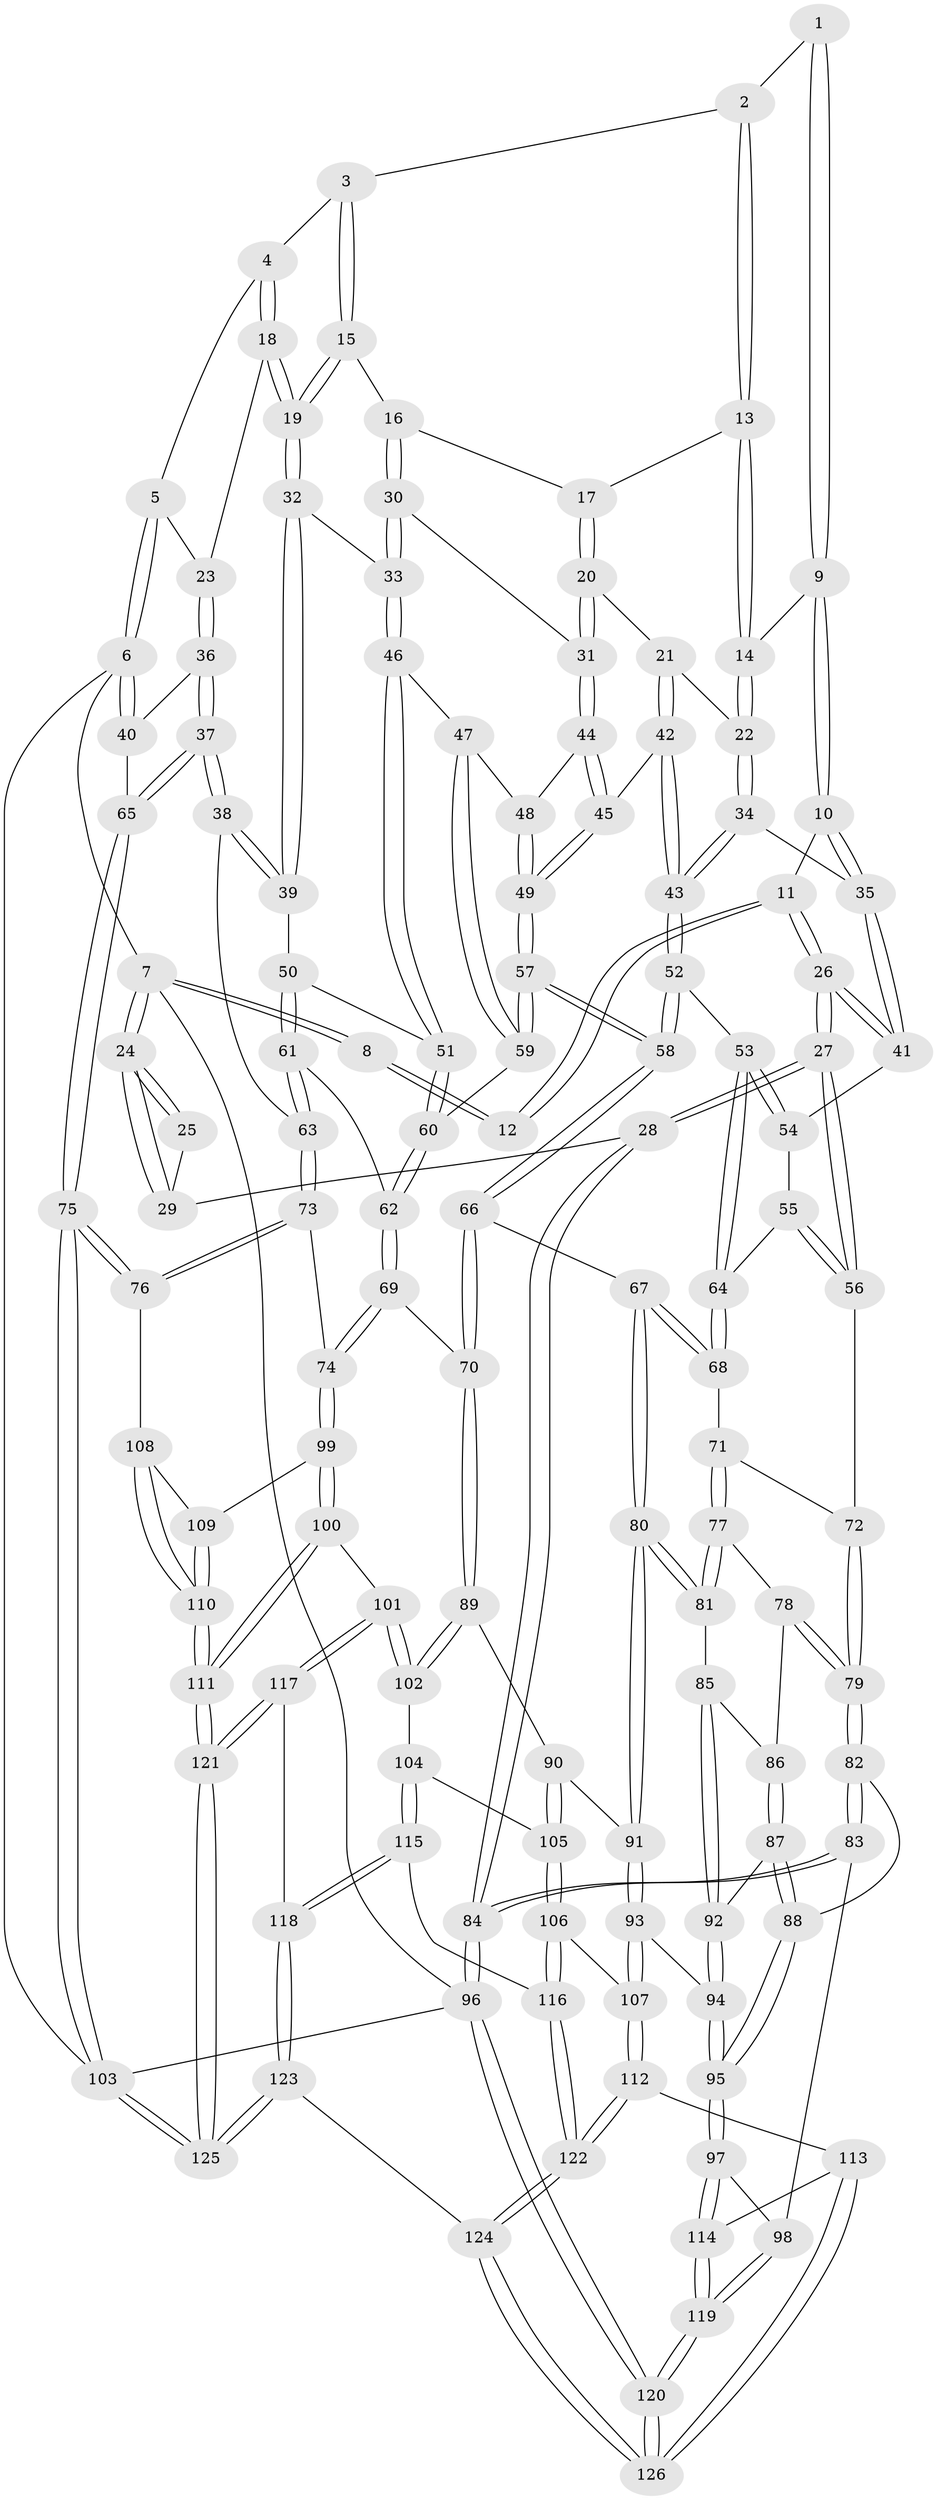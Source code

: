 // Generated by graph-tools (version 1.1) at 2025/59/03/09/25 04:59:54]
// undirected, 126 vertices, 312 edges
graph export_dot {
graph [start="1"]
  node [color=gray90,style=filled];
  1 [pos="+0.36271335949059347+0"];
  2 [pos="+0.42103704903482553+0"];
  3 [pos="+0.7024261806344846+0"];
  4 [pos="+0.856671966428694+0"];
  5 [pos="+1+0"];
  6 [pos="+1+0"];
  7 [pos="+0+0"];
  8 [pos="+0.11227237376807096+0"];
  9 [pos="+0.2713234386751307+0.15945423941363665"];
  10 [pos="+0.21088808935834558+0.1784221382331053"];
  11 [pos="+0.1657831269298364+0.17105105109615537"];
  12 [pos="+0.15357623220124864+0.14347841176460663"];
  13 [pos="+0.43410874219498213+0.1402214219322415"];
  14 [pos="+0.32356256405954864+0.16982020003398154"];
  15 [pos="+0.6535635768871573+0.03175275094390482"];
  16 [pos="+0.5984037750941196+0.15185924870391349"];
  17 [pos="+0.44266720983302327+0.14469774303706728"];
  18 [pos="+0.8354162776768409+0.21341342264745214"];
  19 [pos="+0.8256675212254125+0.21689899911167337"];
  20 [pos="+0.45416243715018684+0.2848885138519237"];
  21 [pos="+0.37672999853103584+0.2794400095383137"];
  22 [pos="+0.36458551940562783+0.2652124596420158"];
  23 [pos="+0.8809454559283428+0.22334873326652363"];
  24 [pos="+0+0"];
  25 [pos="+0.134774990543399+0.13586285343700463"];
  26 [pos="+5.864084003891004e-05+0.3278807106621213"];
  27 [pos="+0+0.4060078019159203"];
  28 [pos="+0+0.41472721201249346"];
  29 [pos="+0+0"];
  30 [pos="+0.6161894822102324+0.21366082982209186"];
  31 [pos="+0.4676643368049774+0.2991056571026898"];
  32 [pos="+0.759724607034603+0.2691690875707344"];
  33 [pos="+0.6486720627005969+0.2575081655113315"];
  34 [pos="+0.27510016354199296+0.32597945575454074"];
  35 [pos="+0.26119761107024453+0.31702558263175695"];
  36 [pos="+0.9006370177746904+0.23582110335414455"];
  37 [pos="+0.9806209443861792+0.45385110314385546"];
  38 [pos="+0.9304311074969427+0.4535832948328858"];
  39 [pos="+0.7924775707132242+0.3774210591221175"];
  40 [pos="+1+0.08962089728671915"];
  41 [pos="+0.19651250147283328+0.37872062855220556"];
  42 [pos="+0.3510334548898668+0.37393847345797204"];
  43 [pos="+0.3277156658147263+0.3804246400052202"];
  44 [pos="+0.46788084029135135+0.3015162380000314"];
  45 [pos="+0.38181776469633166+0.3811125976435633"];
  46 [pos="+0.6318066134261076+0.31066246606314235"];
  47 [pos="+0.5400163680707644+0.3815939862767024"];
  48 [pos="+0.4679424015206901+0.3016183149528411"];
  49 [pos="+0.4431090843579145+0.436653171874646"];
  50 [pos="+0.7019178691466893+0.44144426345184884"];
  51 [pos="+0.6719590498760272+0.41616773932896217"];
  52 [pos="+0.28785540233568907+0.46337516437799914"];
  53 [pos="+0.2864548250852727+0.46467793476000235"];
  54 [pos="+0.19898697063701515+0.3837880524537141"];
  55 [pos="+0.17305396658271338+0.47271787621426936"];
  56 [pos="+0.03023553305455534+0.4760996981671896"];
  57 [pos="+0.4773434208703322+0.4820246668371063"];
  58 [pos="+0.472626366625207+0.48944521260038115"];
  59 [pos="+0.52204576722682+0.4611365723068861"];
  60 [pos="+0.5233872099042093+0.4615823037931028"];
  61 [pos="+0.7024632058658895+0.46935728016196976"];
  62 [pos="+0.6301141272604046+0.5386778366319251"];
  63 [pos="+0.7864608696285875+0.5394336579362707"];
  64 [pos="+0.2666926338581723+0.5091838318096835"];
  65 [pos="+1+0.5217343888140379"];
  66 [pos="+0.45376397282427217+0.5573207905052514"];
  67 [pos="+0.37340304772435157+0.5889315426470474"];
  68 [pos="+0.2668879947399432+0.5117820111890383"];
  69 [pos="+0.6432503244772738+0.6676062090046816"];
  70 [pos="+0.5363599990251806+0.6729724997719572"];
  71 [pos="+0.2441380389337523+0.5445362423245933"];
  72 [pos="+0.12213296884275208+0.5551950320647259"];
  73 [pos="+0.7575759632009504+0.6431194428808333"];
  74 [pos="+0.675709892028158+0.6863954469757716"];
  75 [pos="+1+0.7255143416737982"];
  76 [pos="+1+0.728918299900053"];
  77 [pos="+0.23342797912881455+0.5941296457286342"];
  78 [pos="+0.23097546619947534+0.5994359192317636"];
  79 [pos="+0.14734668753001892+0.6296286231494981"];
  80 [pos="+0.3547569145135102+0.6378295528320269"];
  81 [pos="+0.3347966907857999+0.6390432998061898"];
  82 [pos="+0.12176565304158689+0.6933429537737265"];
  83 [pos="+0.08058369310699645+0.7105137971239516"];
  84 [pos="+0+0.5890049216179374"];
  85 [pos="+0.2574674379939182+0.6633623709283287"];
  86 [pos="+0.2377190190002012+0.627064006531157"];
  87 [pos="+0.17031200940635646+0.6962396125412593"];
  88 [pos="+0.1553499732624228+0.7031666881226294"];
  89 [pos="+0.5040673365735393+0.7097043680899328"];
  90 [pos="+0.45509803773825147+0.7301687221621674"];
  91 [pos="+0.36956578652035454+0.7248419711892982"];
  92 [pos="+0.25553826430166987+0.6763510015350901"];
  93 [pos="+0.32252651670631616+0.769779825934819"];
  94 [pos="+0.2913295920582495+0.7725442494843363"];
  95 [pos="+0.2554651233193076+0.7920448079095764"];
  96 [pos="+0+1"];
  97 [pos="+0.2278867353725064+0.8361608788265282"];
  98 [pos="+0.09594244537419895+0.8089450990842901"];
  99 [pos="+0.6837235515895062+0.732142692494684"];
  100 [pos="+0.6272052298431748+0.8489318886104059"];
  101 [pos="+0.6204348041884423+0.8534554018874759"];
  102 [pos="+0.534635843505544+0.8239272921159208"];
  103 [pos="+1+1"];
  104 [pos="+0.5118840171783862+0.8401402606802796"];
  105 [pos="+0.44780316749934473+0.826944869210444"];
  106 [pos="+0.40292434702547736+0.8708003934131244"];
  107 [pos="+0.3893744207360652+0.8726611081462385"];
  108 [pos="+0.8788848773598678+0.7999210528292025"];
  109 [pos="+0.7283084296018236+0.7692523845454432"];
  110 [pos="+0.7800950553481347+0.9145604102832195"];
  111 [pos="+0.7724329440383887+0.9473639586099756"];
  112 [pos="+0.38073928633172044+0.8872929056038381"];
  113 [pos="+0.29382795983974985+0.9320235679733986"];
  114 [pos="+0.22892712953467456+0.8802749147513138"];
  115 [pos="+0.495774781067152+0.9071413004920675"];
  116 [pos="+0.4804882962735253+0.913930593311718"];
  117 [pos="+0.5996222145868585+0.9049358510276516"];
  118 [pos="+0.5666128343631173+0.9264076839211427"];
  119 [pos="+0+1"];
  120 [pos="+0+1"];
  121 [pos="+0.8276762727293687+1"];
  122 [pos="+0.43804497029490674+1"];
  123 [pos="+0.49701782441344333+1"];
  124 [pos="+0.43867060622504733+1"];
  125 [pos="+0.858581799898426+1"];
  126 [pos="+0.3186593080254425+1"];
  1 -- 2;
  1 -- 9;
  1 -- 9;
  2 -- 3;
  2 -- 13;
  2 -- 13;
  3 -- 4;
  3 -- 15;
  3 -- 15;
  4 -- 5;
  4 -- 18;
  4 -- 18;
  5 -- 6;
  5 -- 6;
  5 -- 23;
  6 -- 7;
  6 -- 40;
  6 -- 40;
  6 -- 103;
  7 -- 8;
  7 -- 8;
  7 -- 24;
  7 -- 24;
  7 -- 96;
  8 -- 12;
  8 -- 12;
  9 -- 10;
  9 -- 10;
  9 -- 14;
  10 -- 11;
  10 -- 35;
  10 -- 35;
  11 -- 12;
  11 -- 12;
  11 -- 26;
  11 -- 26;
  13 -- 14;
  13 -- 14;
  13 -- 17;
  14 -- 22;
  14 -- 22;
  15 -- 16;
  15 -- 19;
  15 -- 19;
  16 -- 17;
  16 -- 30;
  16 -- 30;
  17 -- 20;
  17 -- 20;
  18 -- 19;
  18 -- 19;
  18 -- 23;
  19 -- 32;
  19 -- 32;
  20 -- 21;
  20 -- 31;
  20 -- 31;
  21 -- 22;
  21 -- 42;
  21 -- 42;
  22 -- 34;
  22 -- 34;
  23 -- 36;
  23 -- 36;
  24 -- 25;
  24 -- 25;
  24 -- 29;
  24 -- 29;
  25 -- 29;
  26 -- 27;
  26 -- 27;
  26 -- 41;
  26 -- 41;
  27 -- 28;
  27 -- 28;
  27 -- 56;
  27 -- 56;
  28 -- 29;
  28 -- 84;
  28 -- 84;
  30 -- 31;
  30 -- 33;
  30 -- 33;
  31 -- 44;
  31 -- 44;
  32 -- 33;
  32 -- 39;
  32 -- 39;
  33 -- 46;
  33 -- 46;
  34 -- 35;
  34 -- 43;
  34 -- 43;
  35 -- 41;
  35 -- 41;
  36 -- 37;
  36 -- 37;
  36 -- 40;
  37 -- 38;
  37 -- 38;
  37 -- 65;
  37 -- 65;
  38 -- 39;
  38 -- 39;
  38 -- 63;
  39 -- 50;
  40 -- 65;
  41 -- 54;
  42 -- 43;
  42 -- 43;
  42 -- 45;
  43 -- 52;
  43 -- 52;
  44 -- 45;
  44 -- 45;
  44 -- 48;
  45 -- 49;
  45 -- 49;
  46 -- 47;
  46 -- 51;
  46 -- 51;
  47 -- 48;
  47 -- 59;
  47 -- 59;
  48 -- 49;
  48 -- 49;
  49 -- 57;
  49 -- 57;
  50 -- 51;
  50 -- 61;
  50 -- 61;
  51 -- 60;
  51 -- 60;
  52 -- 53;
  52 -- 58;
  52 -- 58;
  53 -- 54;
  53 -- 54;
  53 -- 64;
  53 -- 64;
  54 -- 55;
  55 -- 56;
  55 -- 56;
  55 -- 64;
  56 -- 72;
  57 -- 58;
  57 -- 58;
  57 -- 59;
  57 -- 59;
  58 -- 66;
  58 -- 66;
  59 -- 60;
  60 -- 62;
  60 -- 62;
  61 -- 62;
  61 -- 63;
  61 -- 63;
  62 -- 69;
  62 -- 69;
  63 -- 73;
  63 -- 73;
  64 -- 68;
  64 -- 68;
  65 -- 75;
  65 -- 75;
  66 -- 67;
  66 -- 70;
  66 -- 70;
  67 -- 68;
  67 -- 68;
  67 -- 80;
  67 -- 80;
  68 -- 71;
  69 -- 70;
  69 -- 74;
  69 -- 74;
  70 -- 89;
  70 -- 89;
  71 -- 72;
  71 -- 77;
  71 -- 77;
  72 -- 79;
  72 -- 79;
  73 -- 74;
  73 -- 76;
  73 -- 76;
  74 -- 99;
  74 -- 99;
  75 -- 76;
  75 -- 76;
  75 -- 103;
  75 -- 103;
  76 -- 108;
  77 -- 78;
  77 -- 81;
  77 -- 81;
  78 -- 79;
  78 -- 79;
  78 -- 86;
  79 -- 82;
  79 -- 82;
  80 -- 81;
  80 -- 81;
  80 -- 91;
  80 -- 91;
  81 -- 85;
  82 -- 83;
  82 -- 83;
  82 -- 88;
  83 -- 84;
  83 -- 84;
  83 -- 98;
  84 -- 96;
  84 -- 96;
  85 -- 86;
  85 -- 92;
  85 -- 92;
  86 -- 87;
  86 -- 87;
  87 -- 88;
  87 -- 88;
  87 -- 92;
  88 -- 95;
  88 -- 95;
  89 -- 90;
  89 -- 102;
  89 -- 102;
  90 -- 91;
  90 -- 105;
  90 -- 105;
  91 -- 93;
  91 -- 93;
  92 -- 94;
  92 -- 94;
  93 -- 94;
  93 -- 107;
  93 -- 107;
  94 -- 95;
  94 -- 95;
  95 -- 97;
  95 -- 97;
  96 -- 120;
  96 -- 120;
  96 -- 103;
  97 -- 98;
  97 -- 114;
  97 -- 114;
  98 -- 119;
  98 -- 119;
  99 -- 100;
  99 -- 100;
  99 -- 109;
  100 -- 101;
  100 -- 111;
  100 -- 111;
  101 -- 102;
  101 -- 102;
  101 -- 117;
  101 -- 117;
  102 -- 104;
  103 -- 125;
  103 -- 125;
  104 -- 105;
  104 -- 115;
  104 -- 115;
  105 -- 106;
  105 -- 106;
  106 -- 107;
  106 -- 116;
  106 -- 116;
  107 -- 112;
  107 -- 112;
  108 -- 109;
  108 -- 110;
  108 -- 110;
  109 -- 110;
  109 -- 110;
  110 -- 111;
  110 -- 111;
  111 -- 121;
  111 -- 121;
  112 -- 113;
  112 -- 122;
  112 -- 122;
  113 -- 114;
  113 -- 126;
  113 -- 126;
  114 -- 119;
  114 -- 119;
  115 -- 116;
  115 -- 118;
  115 -- 118;
  116 -- 122;
  116 -- 122;
  117 -- 118;
  117 -- 121;
  117 -- 121;
  118 -- 123;
  118 -- 123;
  119 -- 120;
  119 -- 120;
  120 -- 126;
  120 -- 126;
  121 -- 125;
  121 -- 125;
  122 -- 124;
  122 -- 124;
  123 -- 124;
  123 -- 125;
  123 -- 125;
  124 -- 126;
  124 -- 126;
}
